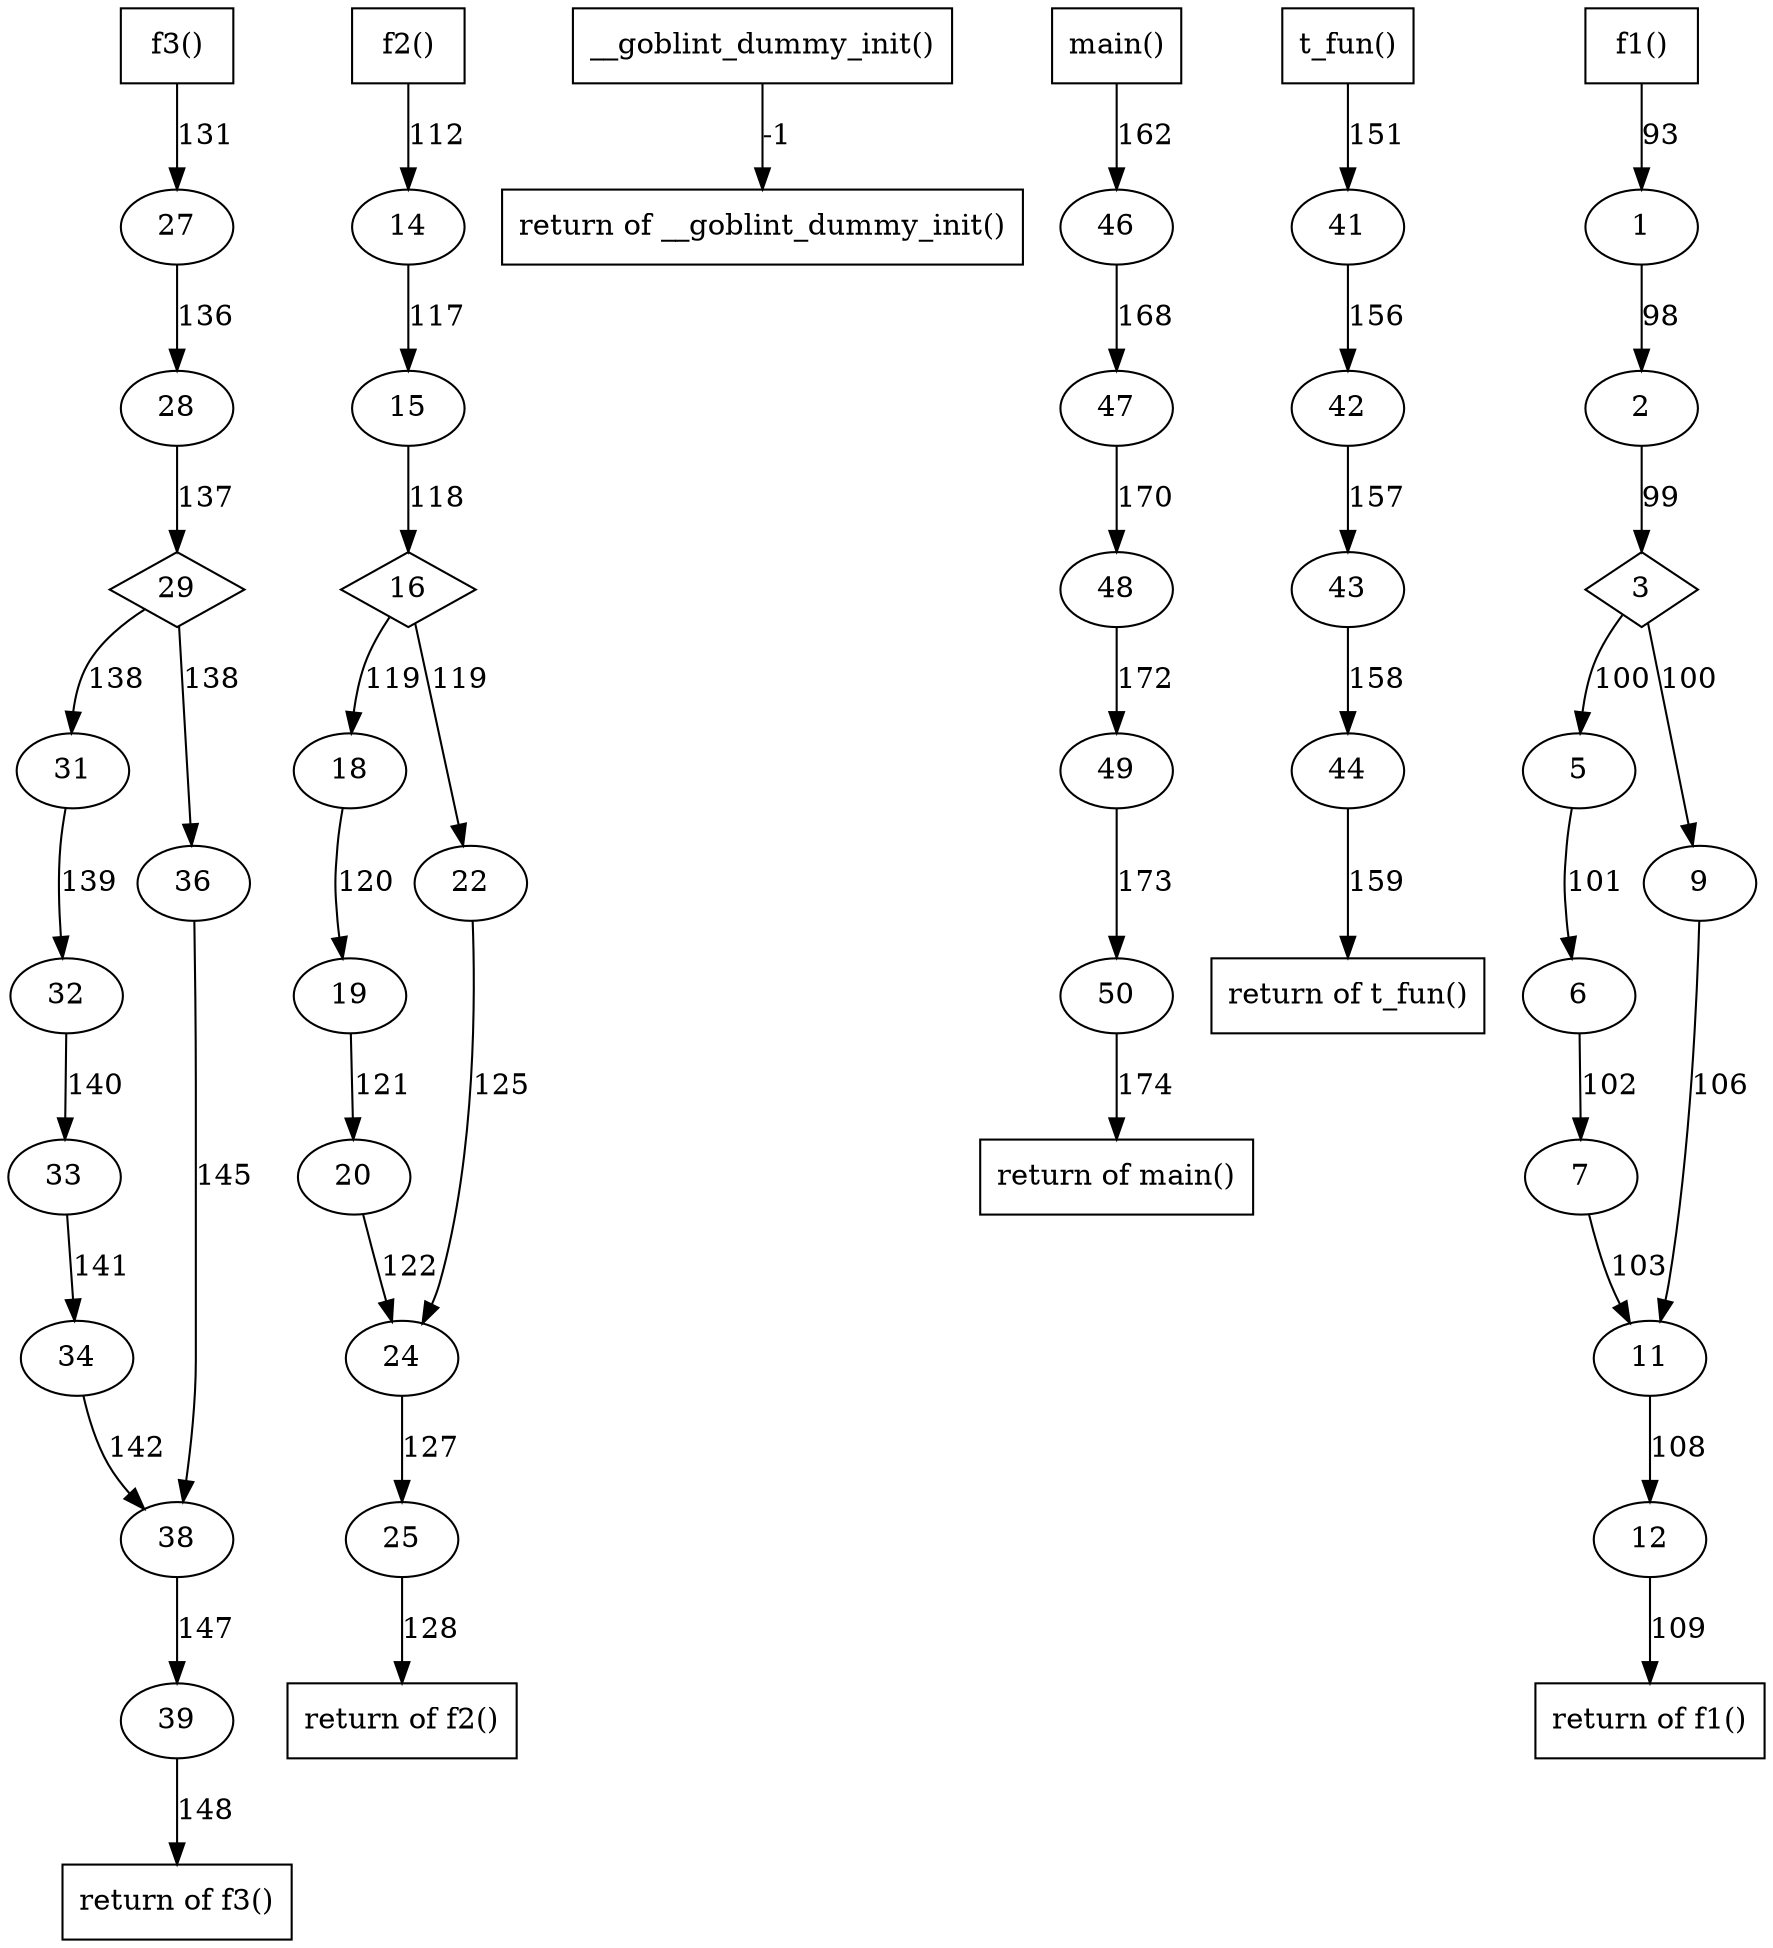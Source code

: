 digraph cfg {
	node [];
	27 -> 28 [label = "136"] ;
	25 -> ret353 [label = "128"] ;
	28 -> 29 [label = "137"] ;
	fun3 -> ret3 [label = "-1"] ;
	49 -> 50 [label = "173"] ;
	fun362 -> 46 [label = "162"] ;
	18 -> 19 [label = "120"] ;
	fun353 -> 14 [label = "112"] ;
	47 -> 48 [label = "170"] ;
	39 -> ret356 [label = "148"] ;
	29 -> 31 [label = "138"] ;
	fun359 -> 41 [label = "151"] ;
	3 -> 5 [label = "100"] ;
	1 -> 2 [label = "98"] ;
	22 -> 24 [label = "125"] ;
	20 -> 24 [label = "122"] ;
	fun356 -> 27 [label = "131"] ;
	50 -> ret362 [label = "174"] ;
	16 -> 18 [label = "119"] ;
	9 -> 11 [label = "106"] ;
	7 -> 11 [label = "103"] ;
	44 -> ret359 [label = "159"] ;
	11 -> 12 [label = "108"] ;
	3 -> 9 [label = "100"] ;
	32 -> 33 [label = "140"] ;
	12 -> ret350 [label = "109"] ;
	46 -> 47 [label = "168"] ;
	2 -> 3 [label = "99"] ;
	41 -> 42 [label = "156"] ;
	16 -> 22 [label = "119"] ;
	38 -> 39 [label = "147"] ;
	33 -> 34 [label = "141"] ;
	24 -> 25 [label = "127"] ;
	36 -> 38 [label = "145"] ;
	34 -> 38 [label = "142"] ;
	15 -> 16 [label = "118"] ;
	6 -> 7 [label = "102"] ;
	14 -> 15 [label = "117"] ;
	42 -> 43 [label = "157"] ;
	fun350 -> 1 [label = "93"] ;
	43 -> 44 [label = "158"] ;
	31 -> 32 [label = "139"] ;
	19 -> 20 [label = "121"] ;
	29 -> 36 [label = "138"] ;
	48 -> 49 [label = "172"] ;
	5 -> 6 [label = "101"] ;
	28 [];
	ret353 [label="return of f2()",shape=box];
	ret3 [label="return of __goblint_dummy_init()",shape=box];
	29 [shape=diamond];
	50 [];
	46 [];
	19 [];
	14 [];
	48 [];
	ret356 [label="return of f3()",shape=box];
	fun359 [label="t_fun()",shape=box];
	31 [];
	5 [];
	41 [];
	2 [];
	24 [];
	fun362 [label="main()",shape=box];
	27 [];
	ret362 [label="return of main()",shape=box];
	18 [];
	fun353 [label="f2()",shape=box];
	11 [];
	ret359 [label="return of t_fun()",shape=box];
	fun356 [label="f3()",shape=box];
	12 [];
	9 [];
	ret350 [label="return of f1()",shape=box];
	33 [];
	3 [shape=diamond];
	47 [];
	42 [];
	22 [];
	fun350 [label="f1()",shape=box];
	34 [];
	39 [];
	25 [];
	38 [];
	16 [shape=diamond];
	7 [];
	15 [];
	fun3 [label="__goblint_dummy_init()",shape=box];
	43 [];
	1 [];
	44 [];
	32 [];
	20 [];
	36 [];
	49 [];
	6 [];
}

